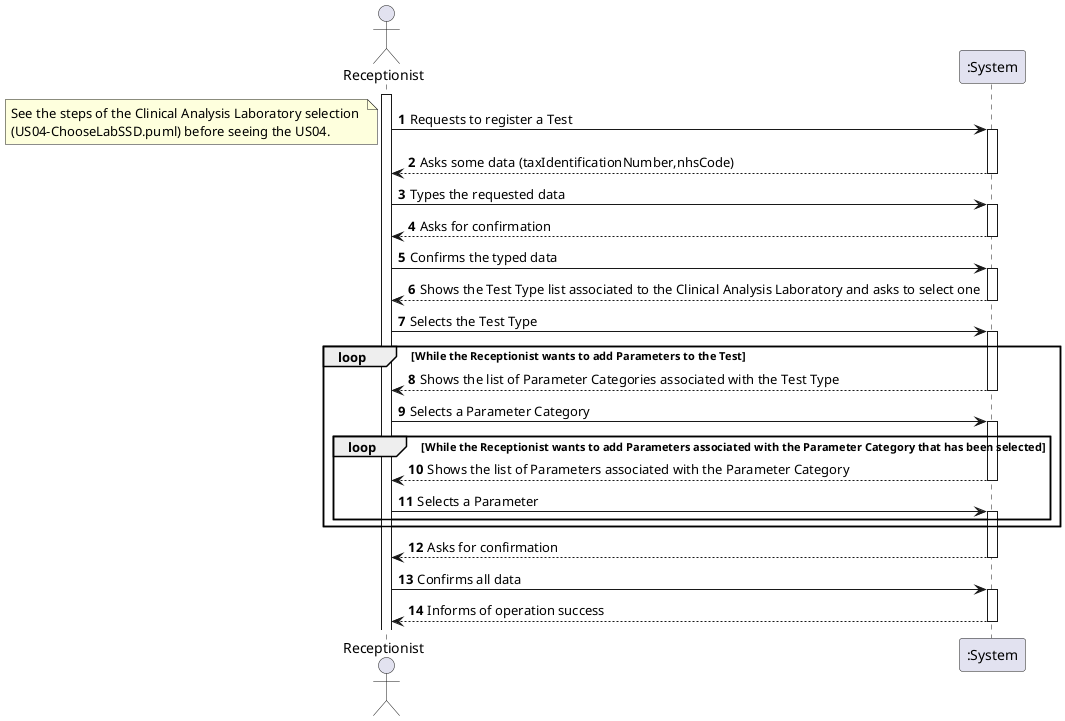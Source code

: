 @startuml

autonumber

actor Receptionist as Recep

participant ":System" as Sys

activate Recep
Recep -> Sys : Requests to register a Test
note left : See the steps of the Clinical Analysis Laboratory selection \n(US04-ChooseLabSSD.puml) before seeing the US04.
activate Sys
Sys --> Recep : Asks some data (taxIdentificationNumber,nhsCode)
deactivate Sys
Recep -> Sys : Types the requested data
activate Sys
Sys --> Recep : Asks for confirmation
deactivate Sys
Recep -> Sys : Confirms the typed data
activate Sys
Sys --> Recep : Shows the Test Type list associated to the Clinical Analysis Laboratory and asks to select one
deactivate Sys
Recep -> Sys : Selects the Test Type
activate Sys

loop While the Receptionist wants to add Parameters to the Test
Sys --> Recep : Shows the list of Parameter Categories associated with the Test Type
deactivate Sys
Recep -> Sys : Selects a Parameter Category
activate Sys
loop While the Receptionist wants to add Parameters associated with the Parameter Category that has been selected
Sys --> Recep: Shows the list of Parameters associated with the Parameter Category
deactivate Sys
Recep -> Sys : Selects a Parameter
activate Sys
end
end
Sys --> Recep : Asks for confirmation
deactivate Sys
Recep -> Sys: Confirms all data
activate Sys
Sys --> Recep: Informs of operation success
deactivate Sys






@enduml